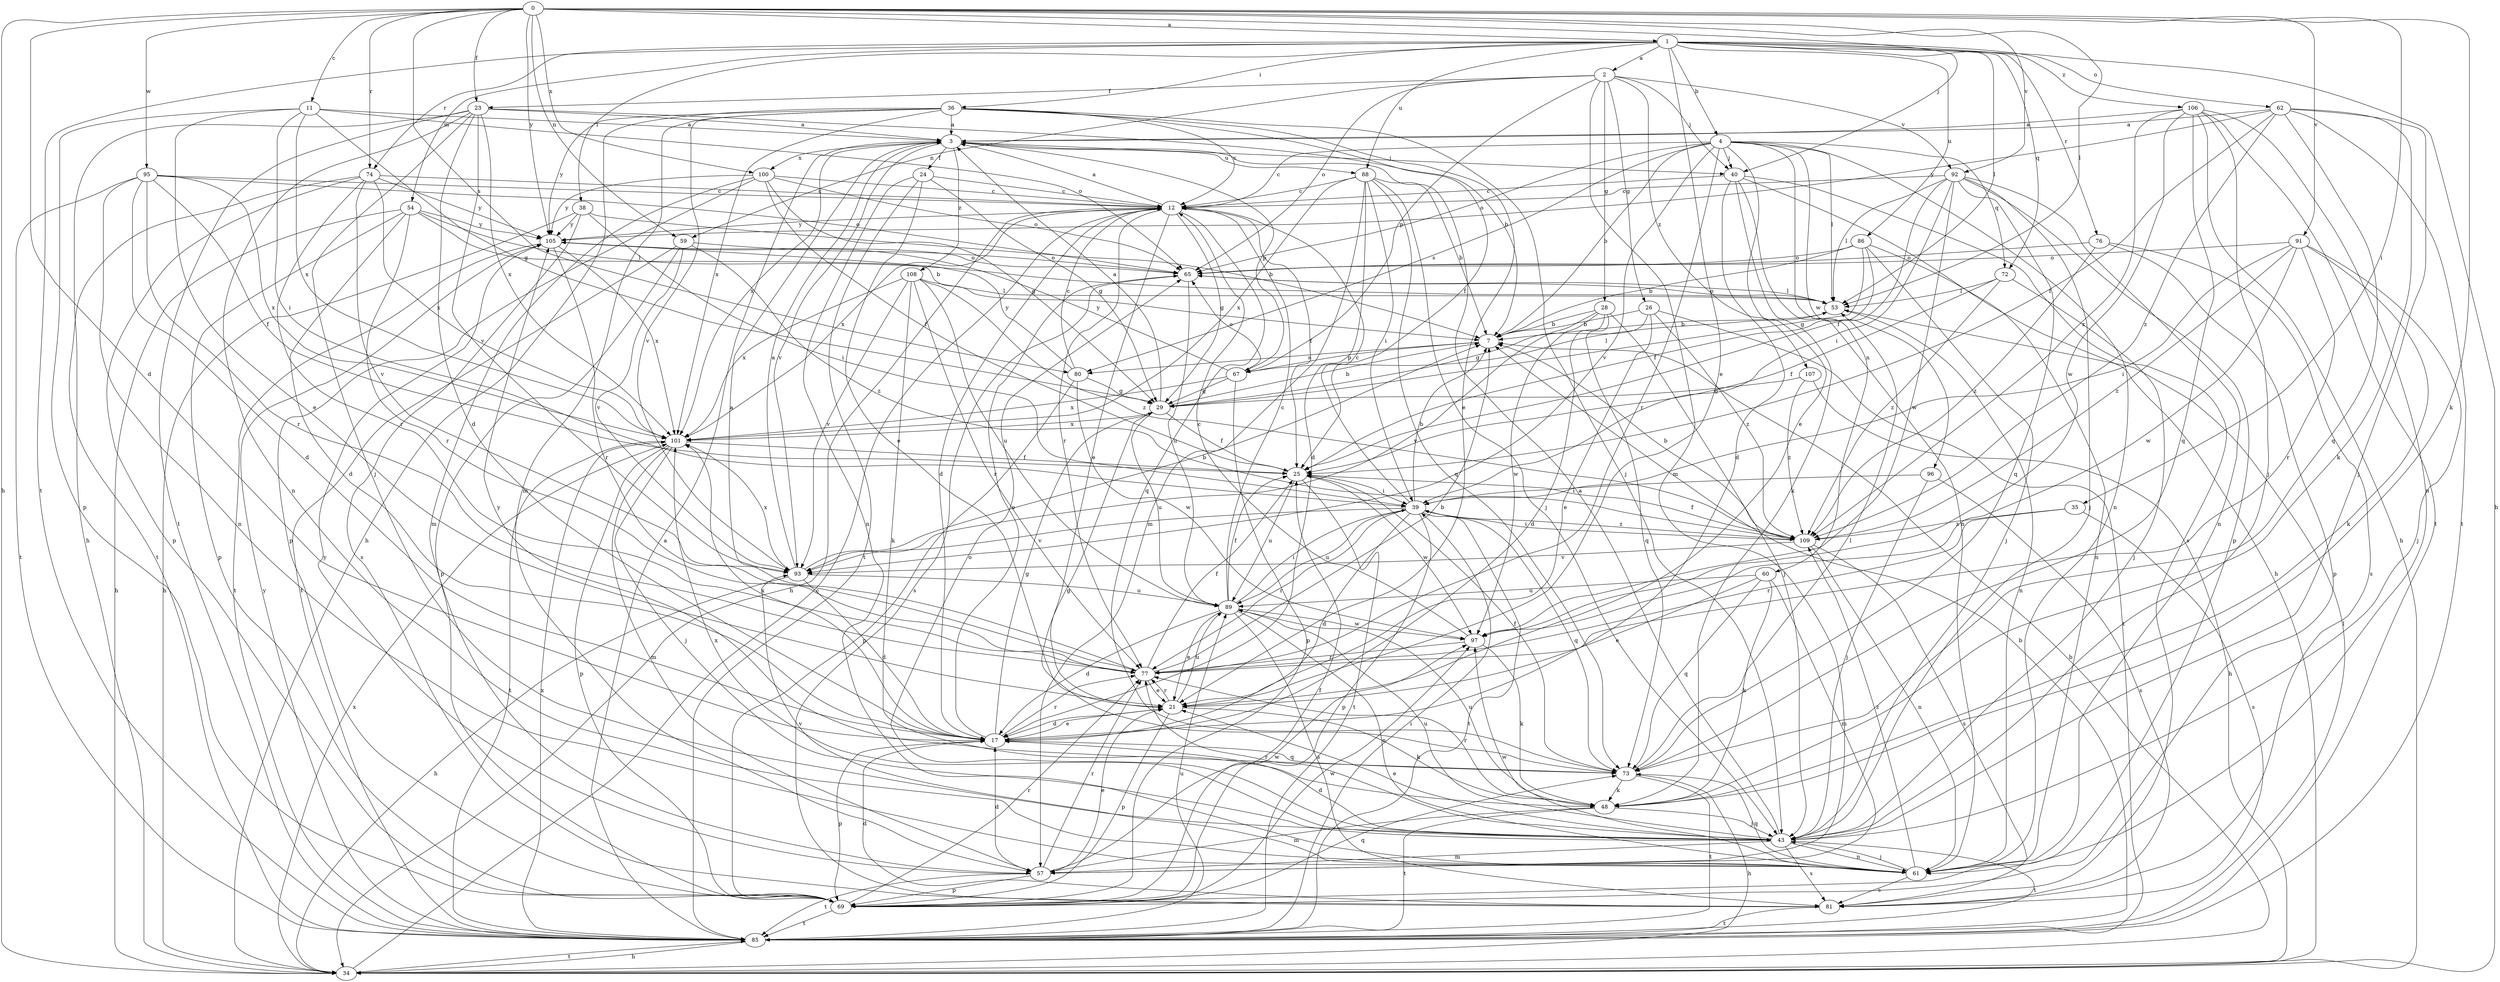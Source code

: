 strict digraph  {
0;
1;
2;
3;
4;
7;
11;
12;
17;
21;
23;
24;
25;
26;
28;
29;
34;
35;
36;
38;
39;
40;
43;
48;
53;
54;
57;
59;
60;
61;
62;
65;
67;
69;
72;
73;
74;
76;
77;
80;
81;
85;
86;
88;
89;
91;
92;
93;
95;
96;
97;
100;
101;
105;
106;
107;
108;
109;
0 -> 1  [label=a];
0 -> 11  [label=c];
0 -> 17  [label=d];
0 -> 23  [label=f];
0 -> 34  [label=h];
0 -> 35  [label=i];
0 -> 40  [label=j];
0 -> 48  [label=k];
0 -> 53  [label=l];
0 -> 59  [label=n];
0 -> 74  [label=r];
0 -> 80  [label=s];
0 -> 91  [label=v];
0 -> 92  [label=v];
0 -> 95  [label=w];
0 -> 100  [label=x];
0 -> 105  [label=y];
1 -> 2  [label=a];
1 -> 4  [label=b];
1 -> 21  [label=e];
1 -> 34  [label=h];
1 -> 36  [label=i];
1 -> 38  [label=i];
1 -> 53  [label=l];
1 -> 54  [label=m];
1 -> 62  [label=o];
1 -> 72  [label=q];
1 -> 74  [label=r];
1 -> 76  [label=r];
1 -> 85  [label=t];
1 -> 86  [label=u];
1 -> 88  [label=u];
1 -> 106  [label=z];
2 -> 23  [label=f];
2 -> 26  [label=g];
2 -> 28  [label=g];
2 -> 40  [label=j];
2 -> 57  [label=m];
2 -> 59  [label=n];
2 -> 65  [label=o];
2 -> 67  [label=p];
2 -> 92  [label=v];
2 -> 107  [label=z];
3 -> 24  [label=f];
3 -> 40  [label=j];
3 -> 67  [label=p];
3 -> 88  [label=u];
3 -> 93  [label=v];
3 -> 100  [label=x];
3 -> 101  [label=x];
3 -> 108  [label=z];
4 -> 7  [label=b];
4 -> 12  [label=c];
4 -> 21  [label=e];
4 -> 40  [label=j];
4 -> 53  [label=l];
4 -> 60  [label=n];
4 -> 61  [label=n];
4 -> 65  [label=o];
4 -> 72  [label=q];
4 -> 77  [label=r];
4 -> 80  [label=s];
4 -> 93  [label=v];
4 -> 96  [label=w];
7 -> 67  [label=p];
7 -> 80  [label=s];
11 -> 3  [label=a];
11 -> 21  [label=e];
11 -> 29  [label=g];
11 -> 39  [label=i];
11 -> 65  [label=o];
11 -> 69  [label=p];
11 -> 101  [label=x];
12 -> 3  [label=a];
12 -> 17  [label=d];
12 -> 21  [label=e];
12 -> 25  [label=f];
12 -> 29  [label=g];
12 -> 34  [label=h];
12 -> 73  [label=q];
12 -> 77  [label=r];
12 -> 101  [label=x];
12 -> 105  [label=y];
17 -> 21  [label=e];
17 -> 29  [label=g];
17 -> 65  [label=o];
17 -> 69  [label=p];
17 -> 73  [label=q];
17 -> 77  [label=r];
17 -> 101  [label=x];
21 -> 17  [label=d];
21 -> 48  [label=k];
21 -> 69  [label=p];
21 -> 77  [label=r];
21 -> 89  [label=u];
23 -> 3  [label=a];
23 -> 7  [label=b];
23 -> 17  [label=d];
23 -> 34  [label=h];
23 -> 43  [label=j];
23 -> 61  [label=n];
23 -> 85  [label=t];
23 -> 93  [label=v];
23 -> 101  [label=x];
24 -> 12  [label=c];
24 -> 21  [label=e];
24 -> 29  [label=g];
24 -> 61  [label=n];
24 -> 85  [label=t];
25 -> 39  [label=i];
25 -> 85  [label=t];
25 -> 89  [label=u];
25 -> 97  [label=w];
26 -> 7  [label=b];
26 -> 21  [label=e];
26 -> 29  [label=g];
26 -> 85  [label=t];
26 -> 109  [label=z];
28 -> 7  [label=b];
28 -> 17  [label=d];
28 -> 43  [label=j];
28 -> 73  [label=q];
28 -> 93  [label=v];
28 -> 97  [label=w];
29 -> 3  [label=a];
29 -> 7  [label=b];
29 -> 25  [label=f];
29 -> 89  [label=u];
29 -> 101  [label=x];
34 -> 7  [label=b];
34 -> 12  [label=c];
34 -> 85  [label=t];
34 -> 101  [label=x];
35 -> 77  [label=r];
35 -> 81  [label=s];
35 -> 109  [label=z];
36 -> 3  [label=a];
36 -> 12  [label=c];
36 -> 21  [label=e];
36 -> 25  [label=f];
36 -> 34  [label=h];
36 -> 43  [label=j];
36 -> 57  [label=m];
36 -> 93  [label=v];
36 -> 101  [label=x];
36 -> 105  [label=y];
38 -> 7  [label=b];
38 -> 34  [label=h];
38 -> 39  [label=i];
38 -> 81  [label=s];
38 -> 105  [label=y];
39 -> 7  [label=b];
39 -> 12  [label=c];
39 -> 17  [label=d];
39 -> 69  [label=p];
39 -> 73  [label=q];
39 -> 77  [label=r];
39 -> 85  [label=t];
39 -> 89  [label=u];
39 -> 93  [label=v];
39 -> 109  [label=z];
40 -> 12  [label=c];
40 -> 17  [label=d];
40 -> 34  [label=h];
40 -> 48  [label=k];
40 -> 61  [label=n];
40 -> 81  [label=s];
43 -> 3  [label=a];
43 -> 17  [label=d];
43 -> 21  [label=e];
43 -> 57  [label=m];
43 -> 61  [label=n];
43 -> 65  [label=o];
43 -> 77  [label=r];
43 -> 81  [label=s];
43 -> 85  [label=t];
43 -> 89  [label=u];
43 -> 101  [label=x];
48 -> 43  [label=j];
48 -> 57  [label=m];
48 -> 77  [label=r];
48 -> 85  [label=t];
48 -> 89  [label=u];
53 -> 7  [label=b];
53 -> 61  [label=n];
53 -> 65  [label=o];
54 -> 7  [label=b];
54 -> 17  [label=d];
54 -> 34  [label=h];
54 -> 53  [label=l];
54 -> 69  [label=p];
54 -> 77  [label=r];
54 -> 105  [label=y];
57 -> 17  [label=d];
57 -> 21  [label=e];
57 -> 69  [label=p];
57 -> 77  [label=r];
57 -> 85  [label=t];
57 -> 97  [label=w];
57 -> 105  [label=y];
59 -> 65  [label=o];
59 -> 69  [label=p];
59 -> 85  [label=t];
59 -> 93  [label=v];
59 -> 109  [label=z];
60 -> 21  [label=e];
60 -> 48  [label=k];
60 -> 57  [label=m];
60 -> 73  [label=q];
60 -> 89  [label=u];
61 -> 43  [label=j];
61 -> 73  [label=q];
61 -> 81  [label=s];
61 -> 93  [label=v];
61 -> 97  [label=w];
61 -> 109  [label=z];
62 -> 3  [label=a];
62 -> 25  [label=f];
62 -> 43  [label=j];
62 -> 48  [label=k];
62 -> 73  [label=q];
62 -> 85  [label=t];
62 -> 105  [label=y];
62 -> 109  [label=z];
65 -> 53  [label=l];
65 -> 81  [label=s];
65 -> 89  [label=u];
67 -> 29  [label=g];
67 -> 53  [label=l];
67 -> 65  [label=o];
67 -> 69  [label=p];
67 -> 101  [label=x];
67 -> 105  [label=y];
69 -> 25  [label=f];
69 -> 73  [label=q];
69 -> 77  [label=r];
69 -> 85  [label=t];
69 -> 97  [label=w];
72 -> 25  [label=f];
72 -> 43  [label=j];
72 -> 53  [label=l];
72 -> 109  [label=z];
73 -> 25  [label=f];
73 -> 29  [label=g];
73 -> 34  [label=h];
73 -> 48  [label=k];
73 -> 53  [label=l];
73 -> 85  [label=t];
73 -> 105  [label=y];
74 -> 12  [label=c];
74 -> 69  [label=p];
74 -> 77  [label=r];
74 -> 85  [label=t];
74 -> 93  [label=v];
74 -> 101  [label=x];
74 -> 105  [label=y];
76 -> 65  [label=o];
76 -> 69  [label=p];
76 -> 81  [label=s];
76 -> 109  [label=z];
77 -> 3  [label=a];
77 -> 7  [label=b];
77 -> 21  [label=e];
77 -> 25  [label=f];
80 -> 12  [label=c];
80 -> 29  [label=g];
80 -> 69  [label=p];
80 -> 97  [label=w];
80 -> 105  [label=y];
81 -> 17  [label=d];
81 -> 85  [label=t];
85 -> 3  [label=a];
85 -> 7  [label=b];
85 -> 34  [label=h];
85 -> 39  [label=i];
85 -> 53  [label=l];
85 -> 89  [label=u];
85 -> 101  [label=x];
85 -> 105  [label=y];
86 -> 7  [label=b];
86 -> 25  [label=f];
86 -> 29  [label=g];
86 -> 43  [label=j];
86 -> 61  [label=n];
86 -> 65  [label=o];
88 -> 7  [label=b];
88 -> 12  [label=c];
88 -> 17  [label=d];
88 -> 39  [label=i];
88 -> 43  [label=j];
88 -> 57  [label=m];
88 -> 73  [label=q];
88 -> 101  [label=x];
89 -> 12  [label=c];
89 -> 17  [label=d];
89 -> 21  [label=e];
89 -> 25  [label=f];
89 -> 39  [label=i];
89 -> 61  [label=n];
89 -> 81  [label=s];
89 -> 97  [label=w];
91 -> 39  [label=i];
91 -> 43  [label=j];
91 -> 48  [label=k];
91 -> 65  [label=o];
91 -> 77  [label=r];
91 -> 97  [label=w];
91 -> 109  [label=z];
92 -> 12  [label=c];
92 -> 25  [label=f];
92 -> 39  [label=i];
92 -> 43  [label=j];
92 -> 53  [label=l];
92 -> 61  [label=n];
92 -> 69  [label=p];
92 -> 73  [label=q];
92 -> 97  [label=w];
93 -> 3  [label=a];
93 -> 7  [label=b];
93 -> 17  [label=d];
93 -> 34  [label=h];
93 -> 89  [label=u];
93 -> 101  [label=x];
95 -> 12  [label=c];
95 -> 17  [label=d];
95 -> 25  [label=f];
95 -> 61  [label=n];
95 -> 65  [label=o];
95 -> 77  [label=r];
95 -> 85  [label=t];
95 -> 101  [label=x];
96 -> 39  [label=i];
96 -> 43  [label=j];
96 -> 81  [label=s];
97 -> 12  [label=c];
97 -> 48  [label=k];
97 -> 77  [label=r];
100 -> 12  [label=c];
100 -> 25  [label=f];
100 -> 29  [label=g];
100 -> 57  [label=m];
100 -> 65  [label=o];
100 -> 69  [label=p];
100 -> 105  [label=y];
101 -> 25  [label=f];
101 -> 43  [label=j];
101 -> 57  [label=m];
101 -> 69  [label=p];
101 -> 85  [label=t];
105 -> 65  [label=o];
105 -> 77  [label=r];
105 -> 85  [label=t];
105 -> 101  [label=x];
106 -> 3  [label=a];
106 -> 34  [label=h];
106 -> 43  [label=j];
106 -> 61  [label=n];
106 -> 73  [label=q];
106 -> 85  [label=t];
106 -> 97  [label=w];
106 -> 109  [label=z];
107 -> 29  [label=g];
107 -> 34  [label=h];
107 -> 109  [label=z];
108 -> 48  [label=k];
108 -> 53  [label=l];
108 -> 77  [label=r];
108 -> 89  [label=u];
108 -> 93  [label=v];
108 -> 101  [label=x];
108 -> 109  [label=z];
109 -> 7  [label=b];
109 -> 25  [label=f];
109 -> 39  [label=i];
109 -> 61  [label=n];
109 -> 81  [label=s];
109 -> 93  [label=v];
}
